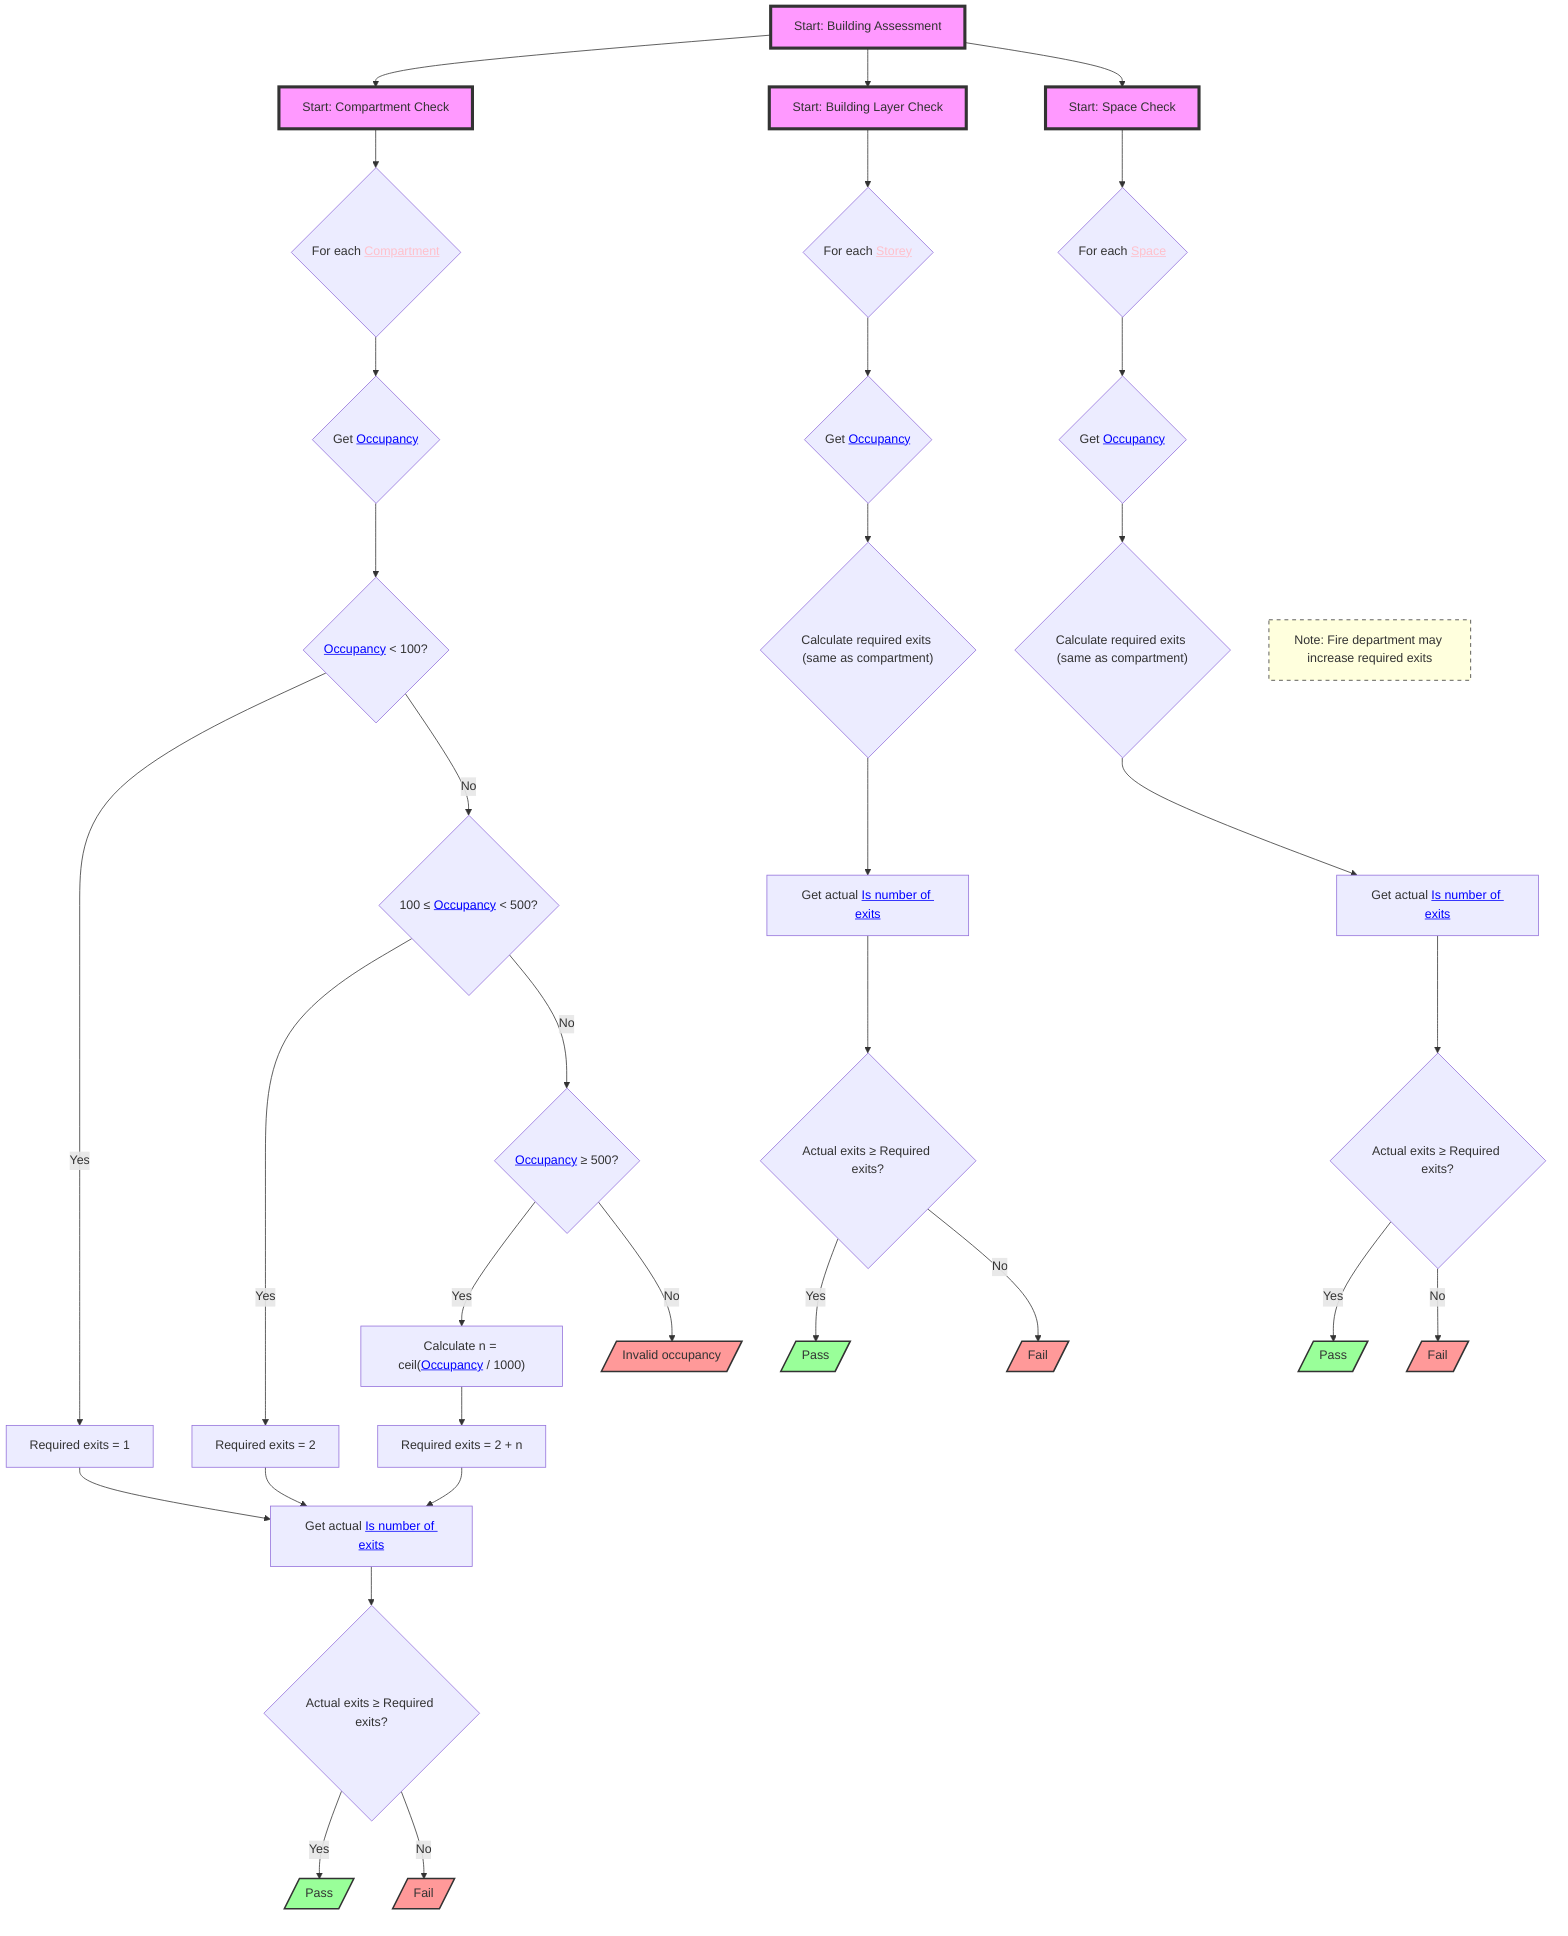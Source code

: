 flowchart TD
    A["Start: Building Assessment"] --> S1["Start: Compartment Check"] & S2["Start: Building Layer Check"] & S3["Start: Space Check"]
    S1 --> B{"For each <a href='http://example.com/firebimbuilding#Compartment' style='color:pink;'>Compartment</a>"}
    B --> C{"Get <a href='http://example.com/firebimbuilding#Occupancy' style='color:blue;'>Occupancy</a>"}
    C --> D{"<a href='http://example.com/firebimbuilding#Occupancy' style='color:blue;'>Occupancy</a> < 100?"}
    D -- Yes --> E["Required exits = 1"]
    D -- No --> F{"100 ≤ <a href='http://example.com/firebimbuilding#Occupancy' style='color:blue;'>Occupancy</a> < 500?"}
    F -- Yes --> G["Required exits = 2"]
    F -- No --> H{"<a href='http://example.com/firebimbuilding#Occupancy' style='color:blue;'>Occupancy</a> ≥ 500?"}
    H -- Yes --> I["Calculate n = ceil(<a href='http://example.com/firebimbuilding#Occupancy' style='color:blue;'>Occupancy</a> / 1000)"]
    I --> J["Required exits = 2 + n"]
    H -- No --> K[/"Invalid occupancy"/]
    E & G & J --> L["Get actual <a href='http://example.com/firebimbuilding#IsNumberOfExits' style='color:blue;'>Is number of exits</a>"]
    L --> M{"Actual exits ≥ Required exits?"}
    M -- Yes --> N[/"Pass"/]
    M -- No --> O[/"Fail"/]
    S2 --> P{"For each <a href='http://example.com/firebimbuilding#Storey' style='color:pink;'>Storey</a>"}
    P --> Q{"Get <a href='http://example.com/firebimbuilding#Occupancy' style='color:blue;'>Occupancy</a>"}
    Q --> R{"Calculate required exits (same as compartment)"}
    R --> S["Get actual <a href='http://example.com/firebimbuilding#IsNumberOfExits' style='color:blue;'>Is number of exits</a>"]
    S --> T{"Actual exits ≥ Required exits?"}
    T -- Yes --> U[/"Pass"/]
    T -- No --> V[/"Fail"/]
    S3 --> W{"For each <a href='http://example.com/firebimbuilding#Space' style='color:pink;'>Space</a>"}
    W --> X{"Get <a href='http://example.com/firebimbuilding#Occupancy' style='color:blue;'>Occupancy</a>"}
    X --> Y{"Calculate required exits (same as compartment)"}
    Y --> Z["Get actual <a href='http://example.com/firebimbuilding#IsNumberOfExits' style='color:blue;'>Is number of exits</a>"]
    Z --> AA{"Actual exits ≥ Required exits?"}
    AA -- Yes --> AB[/"Pass"/]
    AA -- No --> AC[/"Fail"/]
    AD["Note: Fire department may increase required exits"] ~~~ L & S & Z
     A:::startClass
     S1:::startClass
     S2:::startClass
     S3:::startClass
     N:::passClass
     O:::failClass
     U:::passClass
     V:::failClass
     AB:::passClass
     AC:::failClass
     K:::failClass
     AD:::noteClass
    classDef startClass fill:#f9f,stroke:#333,stroke-width:4px
    classDef passClass fill:#9f9,stroke:#333,stroke-width:2px
    classDef failClass fill:#f99,stroke:#333,stroke-width:2px
    classDef noteClass fill:#ffd,stroke:#333,stroke-width:1px,stroke-dasharray: 5 5